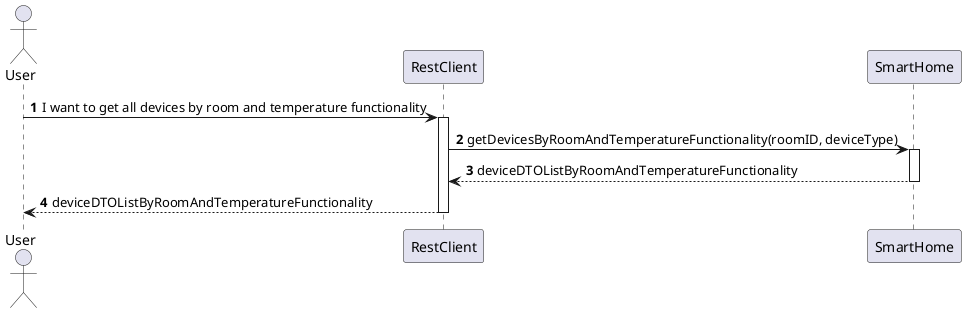 @startuml
'https://plantuml.com/sequence-diagram

!pragma layout smetana

autonumber

actor "User" as User
participant "RestClient" as RC
participant "SmartHome" as SH


User -> RC : I want to get all devices by room and temperature functionality
activate RC

RC -> SH : getDevicesByRoomAndTemperatureFunctionality(roomID, deviceType)
activate SH

SH --> RC : deviceDTOListByRoomAndTemperatureFunctionality
deactivate SH

RC --> User : deviceDTOListByRoomAndTemperatureFunctionality
deactivate RC

@enduml